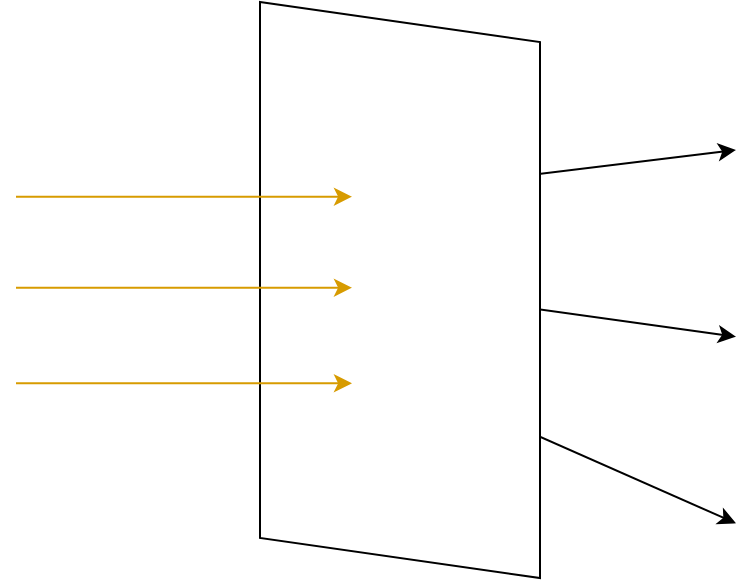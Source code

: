 <mxfile version="20.4.0" type="github">
  <diagram id="ppPR13k9YVrVqsrKeFTa" name="ページ1">
    <mxGraphModel dx="2012" dy="1750" grid="1" gridSize="10" guides="1" tooltips="1" connect="1" arrows="1" fold="1" page="1" pageScale="1" pageWidth="827" pageHeight="1169" math="0" shadow="0">
      <root>
        <mxCell id="0" />
        <mxCell id="1" parent="0" />
        <mxCell id="bOx0xzkVXavjxtpnU356-1" value="" style="group" vertex="1" connectable="0" parent="1">
          <mxGeometry width="360" height="280" as="geometry" />
        </mxCell>
        <mxCell id="kJNgmEBGxTDSGZDeVJwb-6" value="" style="endArrow=classic;html=1;rounded=0;" parent="bOx0xzkVXavjxtpnU356-1" edge="1">
          <mxGeometry width="50" height="50" relative="1" as="geometry">
            <mxPoint x="192" y="140.0" as="sourcePoint" />
            <mxPoint x="360" y="163.333" as="targetPoint" />
          </mxGeometry>
        </mxCell>
        <mxCell id="kJNgmEBGxTDSGZDeVJwb-7" value="" style="endArrow=classic;html=1;rounded=0;" parent="bOx0xzkVXavjxtpnU356-1" edge="1">
          <mxGeometry width="50" height="50" relative="1" as="geometry">
            <mxPoint x="201.6" y="186.667" as="sourcePoint" />
            <mxPoint x="360" y="256.667" as="targetPoint" />
          </mxGeometry>
        </mxCell>
        <mxCell id="kJNgmEBGxTDSGZDeVJwb-5" value="" style="endArrow=classic;html=1;rounded=0;" parent="bOx0xzkVXavjxtpnU356-1" edge="1">
          <mxGeometry width="50" height="50" relative="1" as="geometry">
            <mxPoint x="168" y="93.333" as="sourcePoint" />
            <mxPoint x="360" y="70.0" as="targetPoint" />
          </mxGeometry>
        </mxCell>
        <mxCell id="kJNgmEBGxTDSGZDeVJwb-1" value="" style="shape=parallelogram;perimeter=parallelogramPerimeter;whiteSpace=wrap;html=1;fixedSize=1;rotation=90;" parent="bOx0xzkVXavjxtpnU356-1" vertex="1">
          <mxGeometry x="48" y="70.0" width="288" height="140.0" as="geometry" />
        </mxCell>
        <mxCell id="kJNgmEBGxTDSGZDeVJwb-2" value="" style="endArrow=classic;html=1;rounded=0;fillColor=#ffe6cc;strokeColor=#d79b00;" parent="bOx0xzkVXavjxtpnU356-1" edge="1">
          <mxGeometry width="50" height="50" relative="1" as="geometry">
            <mxPoint y="186.667" as="sourcePoint" />
            <mxPoint x="168" y="186.667" as="targetPoint" />
          </mxGeometry>
        </mxCell>
        <mxCell id="kJNgmEBGxTDSGZDeVJwb-3" value="" style="endArrow=classic;html=1;rounded=0;fillColor=#ffe6cc;strokeColor=#d79b00;" parent="bOx0xzkVXavjxtpnU356-1" edge="1">
          <mxGeometry width="50" height="50" relative="1" as="geometry">
            <mxPoint y="138.833" as="sourcePoint" />
            <mxPoint x="168" y="138.833" as="targetPoint" />
          </mxGeometry>
        </mxCell>
        <mxCell id="kJNgmEBGxTDSGZDeVJwb-4" value="" style="endArrow=classic;html=1;rounded=0;fillColor=#ffe6cc;strokeColor=#d79b00;" parent="bOx0xzkVXavjxtpnU356-1" edge="1">
          <mxGeometry width="50" height="50" relative="1" as="geometry">
            <mxPoint y="93.333" as="sourcePoint" />
            <mxPoint x="168" y="93.333" as="targetPoint" />
          </mxGeometry>
        </mxCell>
      </root>
    </mxGraphModel>
  </diagram>
</mxfile>
